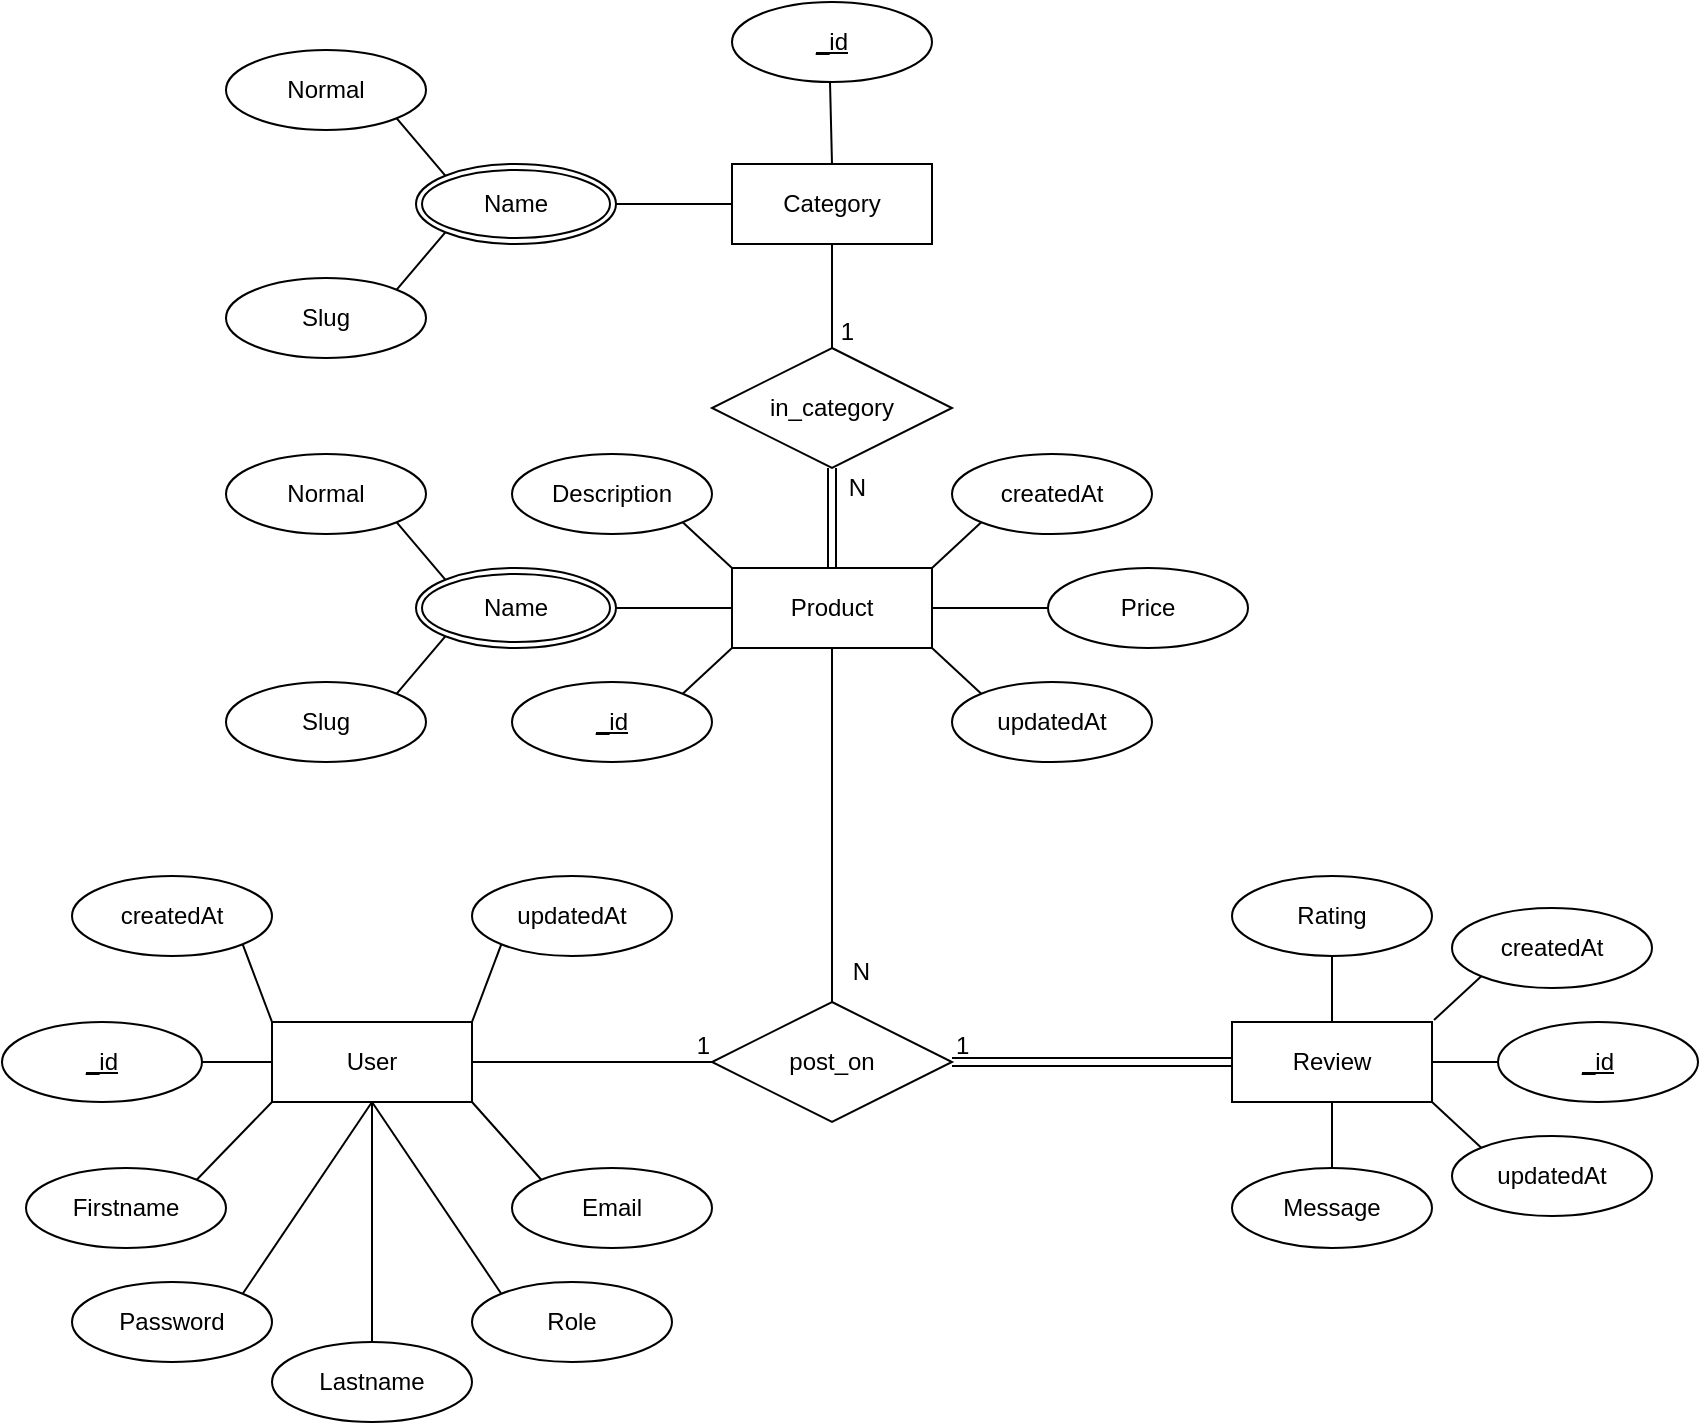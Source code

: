 <mxfile>
    <diagram id="9M7fnCUrfODBApWgsURY" name="Page-1">
        <mxGraphModel dx="1538" dy="380" grid="1" gridSize="10" guides="1" tooltips="1" connect="1" arrows="1" fold="1" page="1" pageScale="1" pageWidth="850" pageHeight="1100" math="0" shadow="0">
            <root>
                <mxCell id="0"/>
                <mxCell id="1" parent="0"/>
                <mxCell id="2" value="Product" style="whiteSpace=wrap;html=1;align=center;" vertex="1" parent="1">
                    <mxGeometry x="320" y="303" width="100" height="40" as="geometry"/>
                </mxCell>
                <mxCell id="3" value="Category" style="whiteSpace=wrap;html=1;align=center;" vertex="1" parent="1">
                    <mxGeometry x="320" y="101" width="100" height="40" as="geometry"/>
                </mxCell>
                <mxCell id="4" value="Review" style="whiteSpace=wrap;html=1;align=center;" vertex="1" parent="1">
                    <mxGeometry x="570" y="530" width="100" height="40" as="geometry"/>
                </mxCell>
                <mxCell id="5" value="User" style="whiteSpace=wrap;html=1;align=center;" vertex="1" parent="1">
                    <mxGeometry x="90" y="530" width="100" height="40" as="geometry"/>
                </mxCell>
                <mxCell id="6" value="post_on" style="shape=rhombus;perimeter=rhombusPerimeter;whiteSpace=wrap;html=1;align=center;" vertex="1" parent="1">
                    <mxGeometry x="310" y="520" width="120" height="60" as="geometry"/>
                </mxCell>
                <mxCell id="7" value="" style="shape=link;html=1;rounded=0;entryX=0;entryY=0.5;entryDx=0;entryDy=0;exitX=1;exitY=0.5;exitDx=0;exitDy=0;" edge="1" parent="1" source="6" target="4">
                    <mxGeometry relative="1" as="geometry">
                        <mxPoint x="420" y="610" as="sourcePoint"/>
                        <mxPoint x="580" y="610" as="targetPoint"/>
                    </mxGeometry>
                </mxCell>
                <mxCell id="8" value="1" style="resizable=0;html=1;whiteSpace=wrap;align=left;verticalAlign=bottom;" connectable="0" vertex="1" parent="7">
                    <mxGeometry x="-1" relative="1" as="geometry"/>
                </mxCell>
                <mxCell id="10" value="" style="endArrow=none;html=1;rounded=0;entryX=0;entryY=0.5;entryDx=0;entryDy=0;exitX=1;exitY=0.5;exitDx=0;exitDy=0;" edge="1" parent="1" source="5" target="6">
                    <mxGeometry relative="1" as="geometry">
                        <mxPoint x="160" y="650" as="sourcePoint"/>
                        <mxPoint x="320" y="650" as="targetPoint"/>
                    </mxGeometry>
                </mxCell>
                <mxCell id="12" value="1" style="resizable=0;html=1;whiteSpace=wrap;align=right;verticalAlign=bottom;" connectable="0" vertex="1" parent="10">
                    <mxGeometry x="1" relative="1" as="geometry"/>
                </mxCell>
                <mxCell id="13" value="" style="endArrow=none;html=1;rounded=0;entryX=0.5;entryY=1;entryDx=0;entryDy=0;exitX=0.5;exitY=0;exitDx=0;exitDy=0;" edge="1" parent="1" source="6" target="2">
                    <mxGeometry relative="1" as="geometry">
                        <mxPoint x="240" y="490" as="sourcePoint"/>
                        <mxPoint x="400" y="490" as="targetPoint"/>
                    </mxGeometry>
                </mxCell>
                <mxCell id="15" value="N" style="resizable=0;html=1;whiteSpace=wrap;align=right;verticalAlign=bottom;" connectable="0" vertex="1" parent="13">
                    <mxGeometry x="1" relative="1" as="geometry">
                        <mxPoint x="20" y="170" as="offset"/>
                    </mxGeometry>
                </mxCell>
                <mxCell id="16" value="in_category" style="shape=rhombus;perimeter=rhombusPerimeter;whiteSpace=wrap;html=1;align=center;" vertex="1" parent="1">
                    <mxGeometry x="310" y="193" width="120" height="60" as="geometry"/>
                </mxCell>
                <mxCell id="23" value="" style="shape=link;html=1;rounded=0;entryX=0.5;entryY=1;entryDx=0;entryDy=0;exitX=0.5;exitY=0;exitDx=0;exitDy=0;" edge="1" parent="1" source="2" target="16">
                    <mxGeometry relative="1" as="geometry">
                        <mxPoint x="297" y="281" as="sourcePoint"/>
                        <mxPoint x="457" y="281" as="targetPoint"/>
                    </mxGeometry>
                </mxCell>
                <mxCell id="24" value="N" style="resizable=0;html=1;whiteSpace=wrap;align=right;verticalAlign=bottom;" connectable="0" vertex="1" parent="23">
                    <mxGeometry x="1" relative="1" as="geometry">
                        <mxPoint x="18" y="18" as="offset"/>
                    </mxGeometry>
                </mxCell>
                <mxCell id="25" value="" style="endArrow=none;html=1;rounded=0;entryX=0.5;entryY=0;entryDx=0;entryDy=0;exitX=0.5;exitY=1;exitDx=0;exitDy=0;" edge="1" parent="1" source="3" target="16">
                    <mxGeometry relative="1" as="geometry">
                        <mxPoint x="132" y="271" as="sourcePoint"/>
                        <mxPoint x="292" y="271" as="targetPoint"/>
                    </mxGeometry>
                </mxCell>
                <mxCell id="26" value="1" style="resizable=0;html=1;whiteSpace=wrap;align=right;verticalAlign=bottom;" connectable="0" vertex="1" parent="25">
                    <mxGeometry x="1" relative="1" as="geometry">
                        <mxPoint x="12" as="offset"/>
                    </mxGeometry>
                </mxCell>
                <mxCell id="28" value="" style="endArrow=none;html=1;rounded=0;exitX=0.5;exitY=0;exitDx=0;exitDy=0;entryX=0.49;entryY=1;entryDx=0;entryDy=0;entryPerimeter=0;" edge="1" parent="1" source="3" target="29">
                    <mxGeometry relative="1" as="geometry">
                        <mxPoint x="294" y="83" as="sourcePoint"/>
                        <mxPoint x="370" y="57" as="targetPoint"/>
                    </mxGeometry>
                </mxCell>
                <mxCell id="29" value="_id" style="ellipse;whiteSpace=wrap;html=1;align=center;fontStyle=4;" vertex="1" parent="1">
                    <mxGeometry x="320" y="20" width="100" height="40" as="geometry"/>
                </mxCell>
                <mxCell id="31" value="" style="endArrow=none;html=1;rounded=0;exitX=1;exitY=0.5;exitDx=0;exitDy=0;entryX=0;entryY=0.5;entryDx=0;entryDy=0;" edge="1" parent="1" source="54" target="3">
                    <mxGeometry relative="1" as="geometry">
                        <mxPoint x="262" y="123" as="sourcePoint"/>
                        <mxPoint x="297" y="184" as="targetPoint"/>
                    </mxGeometry>
                </mxCell>
                <mxCell id="35" value="" style="endArrow=none;html=1;rounded=0;exitX=1;exitY=0.5;exitDx=0;exitDy=0;entryX=0;entryY=0.5;entryDx=0;entryDy=0;" edge="1" parent="1" source="44" target="2">
                    <mxGeometry relative="1" as="geometry">
                        <mxPoint x="262" y="323" as="sourcePoint"/>
                        <mxPoint x="346" y="385" as="targetPoint"/>
                    </mxGeometry>
                </mxCell>
                <mxCell id="36" value="Price" style="ellipse;whiteSpace=wrap;html=1;align=center;" vertex="1" parent="1">
                    <mxGeometry x="478" y="303" width="100" height="40" as="geometry"/>
                </mxCell>
                <mxCell id="37" value="Description" style="ellipse;whiteSpace=wrap;html=1;align=center;" vertex="1" parent="1">
                    <mxGeometry x="210" y="246" width="100" height="40" as="geometry"/>
                </mxCell>
                <mxCell id="38" value="createdAt" style="ellipse;whiteSpace=wrap;html=1;align=center;" vertex="1" parent="1">
                    <mxGeometry x="430" y="246" width="100" height="40" as="geometry"/>
                </mxCell>
                <mxCell id="39" value="updatedAt" style="ellipse;whiteSpace=wrap;html=1;align=center;" vertex="1" parent="1">
                    <mxGeometry x="430" y="360" width="100" height="40" as="geometry"/>
                </mxCell>
                <mxCell id="40" value="" style="endArrow=none;html=1;rounded=0;exitX=1;exitY=1;exitDx=0;exitDy=0;entryX=0;entryY=0;entryDx=0;entryDy=0;" edge="1" parent="1" source="37" target="2">
                    <mxGeometry relative="1" as="geometry">
                        <mxPoint x="303" y="289" as="sourcePoint"/>
                        <mxPoint x="463" y="289" as="targetPoint"/>
                    </mxGeometry>
                </mxCell>
                <mxCell id="41" value="" style="endArrow=none;html=1;rounded=0;exitX=1;exitY=0;exitDx=0;exitDy=0;entryX=0;entryY=1;entryDx=0;entryDy=0;" edge="1" parent="1" source="2" target="38">
                    <mxGeometry relative="1" as="geometry">
                        <mxPoint x="419" y="301" as="sourcePoint"/>
                        <mxPoint x="579" y="301" as="targetPoint"/>
                    </mxGeometry>
                </mxCell>
                <mxCell id="42" value="" style="endArrow=none;html=1;rounded=0;exitX=1;exitY=0.5;exitDx=0;exitDy=0;entryX=0;entryY=0.5;entryDx=0;entryDy=0;" edge="1" parent="1" source="2" target="36">
                    <mxGeometry relative="1" as="geometry">
                        <mxPoint x="473" y="343" as="sourcePoint"/>
                        <mxPoint x="633" y="343" as="targetPoint"/>
                    </mxGeometry>
                </mxCell>
                <mxCell id="43" value="" style="endArrow=none;html=1;rounded=0;exitX=1;exitY=1;exitDx=0;exitDy=0;entryX=0;entryY=0;entryDx=0;entryDy=0;" edge="1" parent="1" source="2" target="39">
                    <mxGeometry relative="1" as="geometry">
                        <mxPoint x="560" y="367" as="sourcePoint"/>
                        <mxPoint x="720" y="367" as="targetPoint"/>
                    </mxGeometry>
                </mxCell>
                <mxCell id="44" value="Name" style="ellipse;shape=doubleEllipse;margin=3;whiteSpace=wrap;html=1;align=center;" vertex="1" parent="1">
                    <mxGeometry x="162" y="303" width="100" height="40" as="geometry"/>
                </mxCell>
                <mxCell id="45" value="Normal" style="ellipse;whiteSpace=wrap;html=1;align=center;" vertex="1" parent="1">
                    <mxGeometry x="67" y="246" width="100" height="40" as="geometry"/>
                </mxCell>
                <mxCell id="46" value="Slug" style="ellipse;whiteSpace=wrap;html=1;align=center;" vertex="1" parent="1">
                    <mxGeometry x="67" y="360" width="100" height="40" as="geometry"/>
                </mxCell>
                <mxCell id="47" value="" style="endArrow=none;html=1;rounded=0;exitX=1;exitY=1;exitDx=0;exitDy=0;entryX=0;entryY=0;entryDx=0;entryDy=0;" edge="1" parent="1" source="45" target="44">
                    <mxGeometry relative="1" as="geometry">
                        <mxPoint x="165" y="361" as="sourcePoint"/>
                        <mxPoint x="325" y="361" as="targetPoint"/>
                    </mxGeometry>
                </mxCell>
                <mxCell id="48" value="" style="endArrow=none;html=1;rounded=0;exitX=0;exitY=1;exitDx=0;exitDy=0;entryX=1;entryY=0;entryDx=0;entryDy=0;" edge="1" parent="1" source="44" target="46">
                    <mxGeometry relative="1" as="geometry">
                        <mxPoint x="193" y="366" as="sourcePoint"/>
                        <mxPoint x="353" y="366" as="targetPoint"/>
                    </mxGeometry>
                </mxCell>
                <mxCell id="54" value="Name" style="ellipse;shape=doubleEllipse;margin=3;whiteSpace=wrap;html=1;align=center;" vertex="1" parent="1">
                    <mxGeometry x="162" y="101" width="100" height="40" as="geometry"/>
                </mxCell>
                <mxCell id="55" value="Normal" style="ellipse;whiteSpace=wrap;html=1;align=center;" vertex="1" parent="1">
                    <mxGeometry x="67" y="44" width="100" height="40" as="geometry"/>
                </mxCell>
                <mxCell id="56" value="Slug" style="ellipse;whiteSpace=wrap;html=1;align=center;" vertex="1" parent="1">
                    <mxGeometry x="67" y="158" width="100" height="40" as="geometry"/>
                </mxCell>
                <mxCell id="57" value="" style="endArrow=none;html=1;rounded=0;exitX=1;exitY=1;exitDx=0;exitDy=0;entryX=0;entryY=0;entryDx=0;entryDy=0;" edge="1" parent="1" source="55" target="54">
                    <mxGeometry relative="1" as="geometry">
                        <mxPoint x="165" y="159" as="sourcePoint"/>
                        <mxPoint x="325" y="159" as="targetPoint"/>
                    </mxGeometry>
                </mxCell>
                <mxCell id="58" value="" style="endArrow=none;html=1;rounded=0;exitX=0;exitY=1;exitDx=0;exitDy=0;entryX=1;entryY=0;entryDx=0;entryDy=0;" edge="1" parent="1" source="54" target="56">
                    <mxGeometry relative="1" as="geometry">
                        <mxPoint x="193" y="164" as="sourcePoint"/>
                        <mxPoint x="353" y="164" as="targetPoint"/>
                    </mxGeometry>
                </mxCell>
                <mxCell id="59" value="Rating" style="ellipse;whiteSpace=wrap;html=1;align=center;" vertex="1" parent="1">
                    <mxGeometry x="570" y="457" width="100" height="40" as="geometry"/>
                </mxCell>
                <mxCell id="60" value="_id" style="ellipse;whiteSpace=wrap;html=1;align=center;fontStyle=4;" vertex="1" parent="1">
                    <mxGeometry x="210" y="360" width="100" height="40" as="geometry"/>
                </mxCell>
                <mxCell id="61" value="" style="endArrow=none;html=1;rounded=0;exitX=0;exitY=1;exitDx=0;exitDy=0;entryX=1;entryY=0;entryDx=0;entryDy=0;" edge="1" parent="1" source="2" target="60">
                    <mxGeometry relative="1" as="geometry">
                        <mxPoint x="344" y="380" as="sourcePoint"/>
                        <mxPoint x="504" y="380" as="targetPoint"/>
                    </mxGeometry>
                </mxCell>
                <mxCell id="62" value="Message" style="ellipse;whiteSpace=wrap;html=1;align=center;" vertex="1" parent="1">
                    <mxGeometry x="570" y="603" width="100" height="40" as="geometry"/>
                </mxCell>
                <mxCell id="63" value="" style="endArrow=none;html=1;rounded=0;exitX=0.5;exitY=0;exitDx=0;exitDy=0;entryX=0.5;entryY=1;entryDx=0;entryDy=0;" edge="1" parent="1" source="62" target="4">
                    <mxGeometry relative="1" as="geometry">
                        <mxPoint x="592" y="692" as="sourcePoint"/>
                        <mxPoint x="752" y="692" as="targetPoint"/>
                    </mxGeometry>
                </mxCell>
                <mxCell id="64" value="" style="endArrow=none;html=1;rounded=0;exitX=0.5;exitY=1;exitDx=0;exitDy=0;entryX=0.5;entryY=0;entryDx=0;entryDy=0;" edge="1" parent="1" source="59" target="4">
                    <mxGeometry relative="1" as="geometry">
                        <mxPoint x="633" y="363" as="sourcePoint"/>
                        <mxPoint x="793" y="363" as="targetPoint"/>
                    </mxGeometry>
                </mxCell>
                <mxCell id="65" value="_id" style="ellipse;whiteSpace=wrap;html=1;align=center;fontStyle=4;" vertex="1" parent="1">
                    <mxGeometry x="703" y="530" width="100" height="40" as="geometry"/>
                </mxCell>
                <mxCell id="66" value="" style="endArrow=none;html=1;rounded=0;exitX=0;exitY=0.5;exitDx=0;exitDy=0;entryX=1;entryY=0.5;entryDx=0;entryDy=0;" edge="1" parent="1" source="65" target="4">
                    <mxGeometry relative="1" as="geometry">
                        <mxPoint x="702" y="597" as="sourcePoint"/>
                        <mxPoint x="862" y="597" as="targetPoint"/>
                    </mxGeometry>
                </mxCell>
                <mxCell id="67" value="createdAt" style="ellipse;whiteSpace=wrap;html=1;align=center;" vertex="1" parent="1">
                    <mxGeometry x="680" y="473" width="100" height="40" as="geometry"/>
                </mxCell>
                <mxCell id="68" value="updatedAt" style="ellipse;whiteSpace=wrap;html=1;align=center;" vertex="1" parent="1">
                    <mxGeometry x="680" y="587" width="100" height="40" as="geometry"/>
                </mxCell>
                <mxCell id="69" value="" style="endArrow=none;html=1;rounded=0;entryX=0;entryY=1;entryDx=0;entryDy=0;" edge="1" parent="1" target="67">
                    <mxGeometry relative="1" as="geometry">
                        <mxPoint x="671" y="529" as="sourcePoint"/>
                        <mxPoint x="829" y="528" as="targetPoint"/>
                    </mxGeometry>
                </mxCell>
                <mxCell id="70" value="" style="endArrow=none;html=1;rounded=0;exitX=1;exitY=1;exitDx=0;exitDy=0;entryX=0;entryY=0;entryDx=0;entryDy=0;" edge="1" parent="1" target="68" source="4">
                    <mxGeometry relative="1" as="geometry">
                        <mxPoint x="670" y="570" as="sourcePoint"/>
                        <mxPoint x="970" y="594" as="targetPoint"/>
                    </mxGeometry>
                </mxCell>
                <mxCell id="73" value="_id" style="ellipse;whiteSpace=wrap;html=1;align=center;fontStyle=4;" vertex="1" parent="1">
                    <mxGeometry x="-45" y="530" width="100" height="40" as="geometry"/>
                </mxCell>
                <mxCell id="74" value="" style="endArrow=none;html=1;rounded=0;exitX=1;exitY=0.5;exitDx=0;exitDy=0;entryX=0;entryY=0.5;entryDx=0;entryDy=0;" edge="1" parent="1" source="73" target="5">
                    <mxGeometry relative="1" as="geometry">
                        <mxPoint x="37" y="637" as="sourcePoint"/>
                        <mxPoint x="197" y="637" as="targetPoint"/>
                    </mxGeometry>
                </mxCell>
                <mxCell id="75" value="Lastname" style="ellipse;whiteSpace=wrap;html=1;align=center;" vertex="1" parent="1">
                    <mxGeometry x="90" y="690" width="100" height="40" as="geometry"/>
                </mxCell>
                <mxCell id="76" value="Firstname" style="ellipse;whiteSpace=wrap;html=1;align=center;" vertex="1" parent="1">
                    <mxGeometry x="-33" y="603" width="100" height="40" as="geometry"/>
                </mxCell>
                <mxCell id="77" value="Email" style="ellipse;whiteSpace=wrap;html=1;align=center;" vertex="1" parent="1">
                    <mxGeometry x="210" y="603" width="100" height="40" as="geometry"/>
                </mxCell>
                <mxCell id="78" value="Password" style="ellipse;whiteSpace=wrap;html=1;align=center;" vertex="1" parent="1">
                    <mxGeometry x="-10" y="660" width="100" height="40" as="geometry"/>
                </mxCell>
                <mxCell id="79" value="Role" style="ellipse;whiteSpace=wrap;html=1;align=center;" vertex="1" parent="1">
                    <mxGeometry x="190" y="660" width="100" height="40" as="geometry"/>
                </mxCell>
                <mxCell id="80" value="" style="endArrow=none;html=1;rounded=0;exitX=0.5;exitY=1;exitDx=0;exitDy=0;entryX=0.5;entryY=0;entryDx=0;entryDy=0;" edge="1" parent="1" source="5" target="75">
                    <mxGeometry relative="1" as="geometry">
                        <mxPoint x="100" y="590" as="sourcePoint"/>
                        <mxPoint x="260" y="590" as="targetPoint"/>
                    </mxGeometry>
                </mxCell>
                <mxCell id="81" value="" style="endArrow=none;html=1;rounded=0;exitX=1;exitY=0;exitDx=0;exitDy=0;entryX=0;entryY=1;entryDx=0;entryDy=0;" edge="1" parent="1" source="76" target="5">
                    <mxGeometry relative="1" as="geometry">
                        <mxPoint x="70" y="600" as="sourcePoint"/>
                        <mxPoint x="230" y="600" as="targetPoint"/>
                    </mxGeometry>
                </mxCell>
                <mxCell id="82" value="" style="endArrow=none;html=1;rounded=0;exitX=1;exitY=0;exitDx=0;exitDy=0;entryX=0.5;entryY=1;entryDx=0;entryDy=0;" edge="1" parent="1" source="78" target="5">
                    <mxGeometry relative="1" as="geometry">
                        <mxPoint x="80" y="630" as="sourcePoint"/>
                        <mxPoint x="240" y="630" as="targetPoint"/>
                    </mxGeometry>
                </mxCell>
                <mxCell id="83" value="" style="endArrow=none;html=1;rounded=0;exitX=1;exitY=1;exitDx=0;exitDy=0;entryX=0;entryY=0;entryDx=0;entryDy=0;" edge="1" parent="1" source="5" target="77">
                    <mxGeometry relative="1" as="geometry">
                        <mxPoint x="230" y="590" as="sourcePoint"/>
                        <mxPoint x="390" y="590" as="targetPoint"/>
                    </mxGeometry>
                </mxCell>
                <mxCell id="84" value="" style="endArrow=none;html=1;rounded=0;entryX=0;entryY=0;entryDx=0;entryDy=0;" edge="1" parent="1" target="79">
                    <mxGeometry relative="1" as="geometry">
                        <mxPoint x="140" y="570" as="sourcePoint"/>
                        <mxPoint x="320" y="630" as="targetPoint"/>
                    </mxGeometry>
                </mxCell>
                <mxCell id="85" value="createdAt" style="ellipse;whiteSpace=wrap;html=1;align=center;" vertex="1" parent="1">
                    <mxGeometry x="-10" y="457" width="100" height="40" as="geometry"/>
                </mxCell>
                <mxCell id="86" value="updatedAt" style="ellipse;whiteSpace=wrap;html=1;align=center;" vertex="1" parent="1">
                    <mxGeometry x="190" y="457" width="100" height="40" as="geometry"/>
                </mxCell>
                <mxCell id="87" value="" style="endArrow=none;html=1;rounded=0;exitX=1;exitY=1;exitDx=0;exitDy=0;entryX=0;entryY=0;entryDx=0;entryDy=0;" edge="1" parent="1" source="85" target="5">
                    <mxGeometry relative="1" as="geometry">
                        <mxPoint x="100" y="490" as="sourcePoint"/>
                        <mxPoint x="260" y="490" as="targetPoint"/>
                    </mxGeometry>
                </mxCell>
                <mxCell id="88" value="" style="endArrow=none;html=1;rounded=0;exitX=1;exitY=0;exitDx=0;exitDy=0;entryX=0;entryY=1;entryDx=0;entryDy=0;" edge="1" parent="1" source="5" target="86">
                    <mxGeometry relative="1" as="geometry">
                        <mxPoint x="190" y="510" as="sourcePoint"/>
                        <mxPoint x="350" y="510" as="targetPoint"/>
                    </mxGeometry>
                </mxCell>
            </root>
        </mxGraphModel>
    </diagram>
</mxfile>